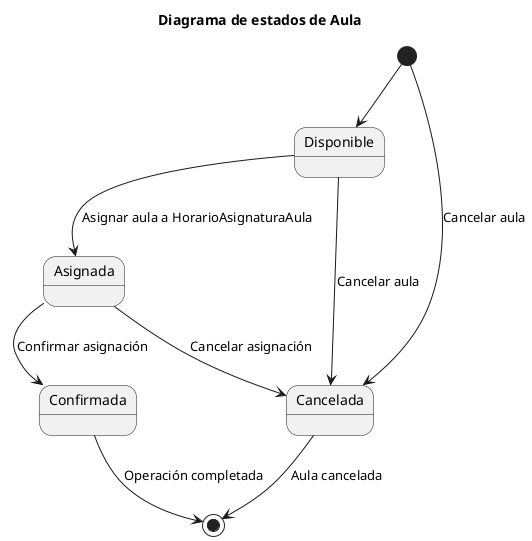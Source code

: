 @startuml
title Diagrama de estados de Aula
state "Disponible" as Disponible_Aula
state "Asignada" as AulaAsignada
state "Confirmada" as AulaConfirmada
state "Cancelada" as Cancelada_Aula

[*] --> Disponible_Aula
Disponible_Aula --> AulaAsignada : Asignar aula a HorarioAsignaturaAula
AulaAsignada --> AulaConfirmada : Confirmar asignación
AulaAsignada --> Cancelada_Aula : Cancelar asignación
Disponible_Aula --> Cancelada_Aula : Cancelar aula
[*] --> Cancelada_Aula : Cancelar aula
AulaConfirmada --> [*] : Operación completada
Cancelada_Aula --> [*] : Aula cancelada
@enduml